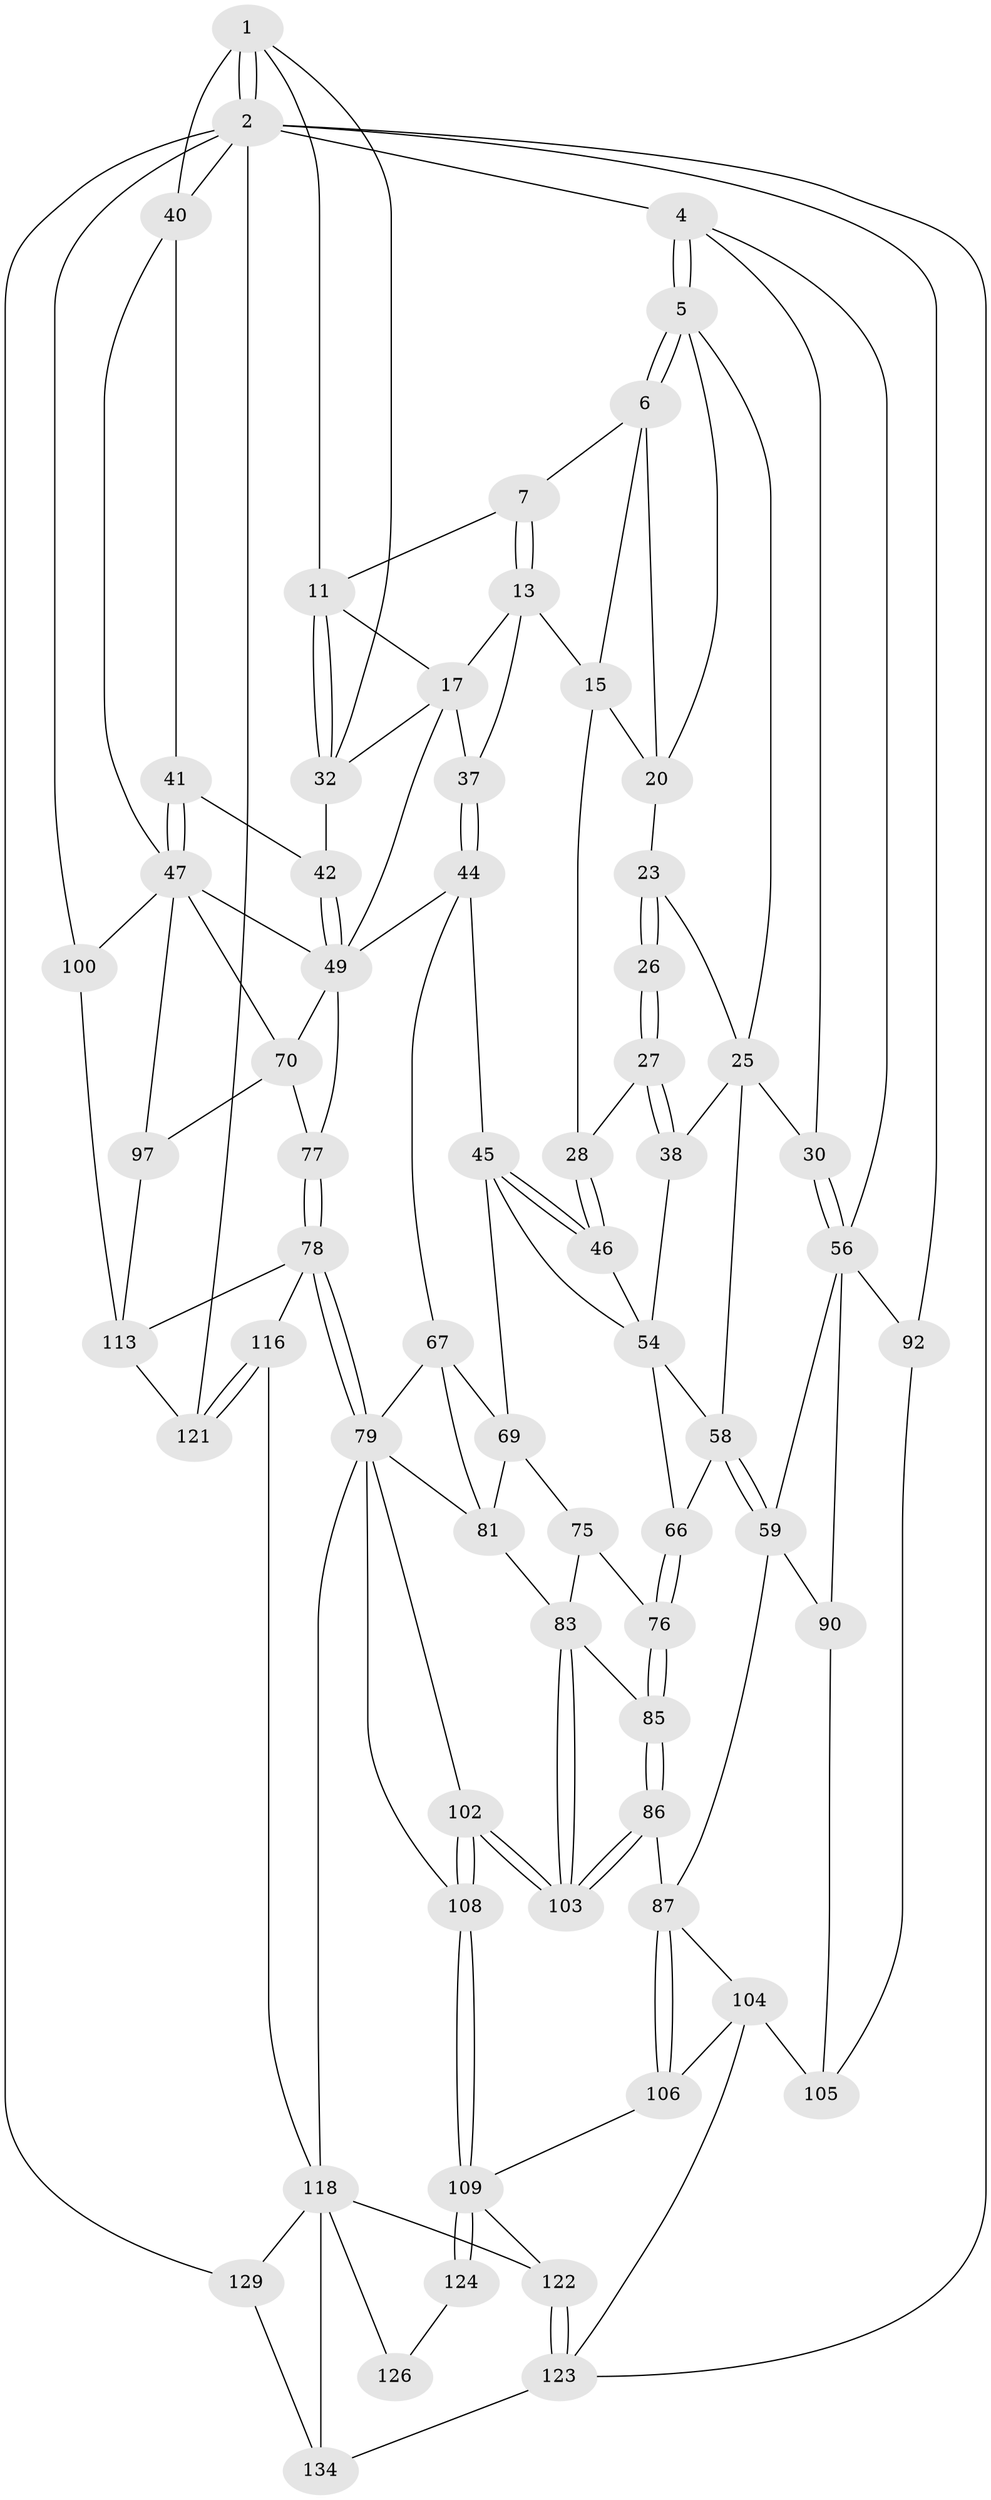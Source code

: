 // original degree distribution, {3: 0.022388059701492536, 6: 0.23134328358208955, 5: 0.5149253731343284, 4: 0.23134328358208955}
// Generated by graph-tools (version 1.1) at 2025/17/03/09/25 04:17:06]
// undirected, 67 vertices, 153 edges
graph export_dot {
graph [start="1"]
  node [color=gray90,style=filled];
  1 [pos="+0.7617938947263513+0",super="+9"];
  2 [pos="+1+0",super="+99+3"];
  4 [pos="+0+0",super="+31"];
  5 [pos="+0.08197554228881064+0",super="+19"];
  6 [pos="+0.4074776170081726+0",super="+16"];
  7 [pos="+0.5246695149600394+0",super="+8"];
  11 [pos="+0.7545803682209512+0.09463324552107455",super="+12"];
  13 [pos="+0.5259520416399672+0",super="+14+18"];
  15 [pos="+0.3946960296671775+0.163141703638172",super="+21"];
  17 [pos="+0.6889626022363526+0.11570649796797385",super="+34"];
  20 [pos="+0.23599549961331318+0.011426468051674013",super="+22"];
  23 [pos="+0.25597553653577715+0.05313140134413563",super="+24"];
  25 [pos="+0.2019188609049905+0.16994155922637816",super="+29"];
  26 [pos="+0.2909972470896199+0.1669088890784011"];
  27 [pos="+0.36523452604989043+0.22388036607837972"];
  28 [pos="+0.36870225216161095+0.22264880206531532"];
  30 [pos="+0.11374723473594706+0.23723740209405855"];
  32 [pos="+0.7821532270550535+0.20228592477029764",super="+33"];
  37 [pos="+0.5765899686953908+0.2330805202436212"];
  38 [pos="+0.31157060557444166+0.266103821363966"];
  40 [pos="+0.8938481903502451+0.12655418605224422",super="+43"];
  41 [pos="+0.9434482392410257+0.1977547439583263"];
  42 [pos="+0.8575425872654834+0.27134108745361146"];
  44 [pos="+0.5063590334438492+0.30767036105171836",super="+62"];
  45 [pos="+0.48873707561707297+0.3108724020356",super="+64"];
  46 [pos="+0.4614379988304888+0.297710272393731"];
  47 [pos="+1+0.31019388826873395",super="+51"];
  49 [pos="+0.8465844347324163+0.33122703586903507",super="+53+50"];
  54 [pos="+0.37556663515334393+0.37377974119410706",super="+55+65"];
  56 [pos="+0.012464933467078942+0.37795341187352016",super="+60+57"];
  58 [pos="+0.19575556511400538+0.4538040805024562",super="+63"];
  59 [pos="+0.1557041996888806+0.48061591570878953",super="+89"];
  66 [pos="+0.28075609855009326+0.46147163281506487"];
  67 [pos="+0.5763233499185384+0.5048262689787015",super="+68"];
  69 [pos="+0.4527466777738249+0.4455674030986329",super="+74"];
  70 [pos="+0.8238857317070805+0.5008225401650777",super="+73"];
  75 [pos="+0.3188581400062857+0.4810200997330839"];
  76 [pos="+0.29307448667139724+0.47127727002460545"];
  77 [pos="+0.7130217136384276+0.643478120759058"];
  78 [pos="+0.6856163819547685+0.6597870945092014",super="+114"];
  79 [pos="+0.6538432208898952+0.6685908046989744",super="+115+80"];
  81 [pos="+0.45891282839825176+0.584041005076964",super="+82"];
  83 [pos="+0.416182566375547+0.5835205729352528",super="+84"];
  85 [pos="+0.2971461226619559+0.6100927826854579"];
  86 [pos="+0.2917174097333031+0.6200275251590438"];
  87 [pos="+0.2401806128523354+0.6401579418961799",super="+88"];
  90 [pos="+0+0.5888676694799581",super="+101"];
  92 [pos="+0+0.7915374384773798"];
  97 [pos="+0.8874716014383588+0.6851573267435938"];
  100 [pos="+1+0.9090950380542209"];
  102 [pos="+0.4144031661475114+0.7706979760418771"];
  103 [pos="+0.3851823458065084+0.6727285384716133"];
  104 [pos="+0.13601458707423214+0.6986179159856205",super="+107"];
  105 [pos="+0.07429103483384258+0.6910965701501188",super="+111"];
  106 [pos="+0.2579984810110042+0.7704834517135822"];
  108 [pos="+0.41459781843815435+0.7741629704170092"];
  109 [pos="+0.38713489844647264+0.8130723457428259",super="+110"];
  113 [pos="+0.8643714152771348+0.7576354303848023",super="+120"];
  116 [pos="+0.778947324230905+0.7957915759120238",super="+117"];
  118 [pos="+0.6499482589633939+0.8092253206900288",super="+119+125"];
  121 [pos="+0.8380112834089051+0.850523736211146",super="+127"];
  122 [pos="+0.3811839131469342+0.8735862637367845"];
  123 [pos="+0.05817236008448716+1",super="+133"];
  124 [pos="+0.5279162565681704+0.8683269395421037"];
  126 [pos="+0.5523409139364835+0.9104575971675066"];
  129 [pos="+0.7408866907565943+1"];
  134 [pos="+0.3559332853808989+1"];
  1 -- 2;
  1 -- 2;
  1 -- 40;
  1 -- 32;
  1 -- 11;
  2 -- 129;
  2 -- 100;
  2 -- 40;
  2 -- 4 [weight=2];
  2 -- 92;
  2 -- 123;
  2 -- 121;
  4 -- 5;
  4 -- 5;
  4 -- 30;
  4 -- 56;
  5 -- 6;
  5 -- 6;
  5 -- 25;
  5 -- 20;
  6 -- 7;
  6 -- 20;
  6 -- 15;
  7 -- 13;
  7 -- 13;
  7 -- 11;
  11 -- 32;
  11 -- 32;
  11 -- 17;
  13 -- 37;
  13 -- 15;
  13 -- 17;
  15 -- 20;
  15 -- 28;
  17 -- 49;
  17 -- 37;
  17 -- 32;
  20 -- 23;
  23 -- 26 [weight=2];
  23 -- 26;
  23 -- 25;
  25 -- 58;
  25 -- 38;
  25 -- 30;
  26 -- 27;
  26 -- 27;
  27 -- 28;
  27 -- 38;
  27 -- 38;
  28 -- 46;
  28 -- 46;
  30 -- 56;
  30 -- 56;
  32 -- 42;
  37 -- 44;
  37 -- 44;
  38 -- 54;
  40 -- 41;
  40 -- 47;
  41 -- 42;
  41 -- 47;
  41 -- 47;
  42 -- 49;
  42 -- 49;
  44 -- 45;
  44 -- 49;
  44 -- 67;
  45 -- 46;
  45 -- 46;
  45 -- 69;
  45 -- 54;
  46 -- 54;
  47 -- 49;
  47 -- 97;
  47 -- 100;
  47 -- 70;
  49 -- 70 [weight=2];
  49 -- 77;
  54 -- 66;
  54 -- 58;
  56 -- 90 [weight=2];
  56 -- 59;
  56 -- 92;
  58 -- 59;
  58 -- 59;
  58 -- 66;
  59 -- 90;
  59 -- 87;
  66 -- 76;
  66 -- 76;
  67 -- 79;
  67 -- 81;
  67 -- 69;
  69 -- 75;
  69 -- 81;
  70 -- 97;
  70 -- 77;
  75 -- 76;
  75 -- 83;
  76 -- 85;
  76 -- 85;
  77 -- 78;
  77 -- 78;
  78 -- 79;
  78 -- 79;
  78 -- 113;
  78 -- 116;
  79 -- 108;
  79 -- 118;
  79 -- 81;
  79 -- 102;
  81 -- 83;
  83 -- 103;
  83 -- 103;
  83 -- 85;
  85 -- 86;
  85 -- 86;
  86 -- 87;
  86 -- 103;
  86 -- 103;
  87 -- 106;
  87 -- 106;
  87 -- 104;
  90 -- 105;
  92 -- 105;
  97 -- 113;
  100 -- 113;
  102 -- 103;
  102 -- 103;
  102 -- 108;
  102 -- 108;
  104 -- 105 [weight=2];
  104 -- 106;
  104 -- 123;
  106 -- 109;
  108 -- 109;
  108 -- 109;
  109 -- 124;
  109 -- 124;
  109 -- 122;
  113 -- 121;
  116 -- 121 [weight=2];
  116 -- 121;
  116 -- 118;
  118 -- 129;
  118 -- 134;
  118 -- 122;
  118 -- 126 [weight=2];
  122 -- 123;
  122 -- 123;
  123 -- 134;
  124 -- 126;
  129 -- 134;
}
